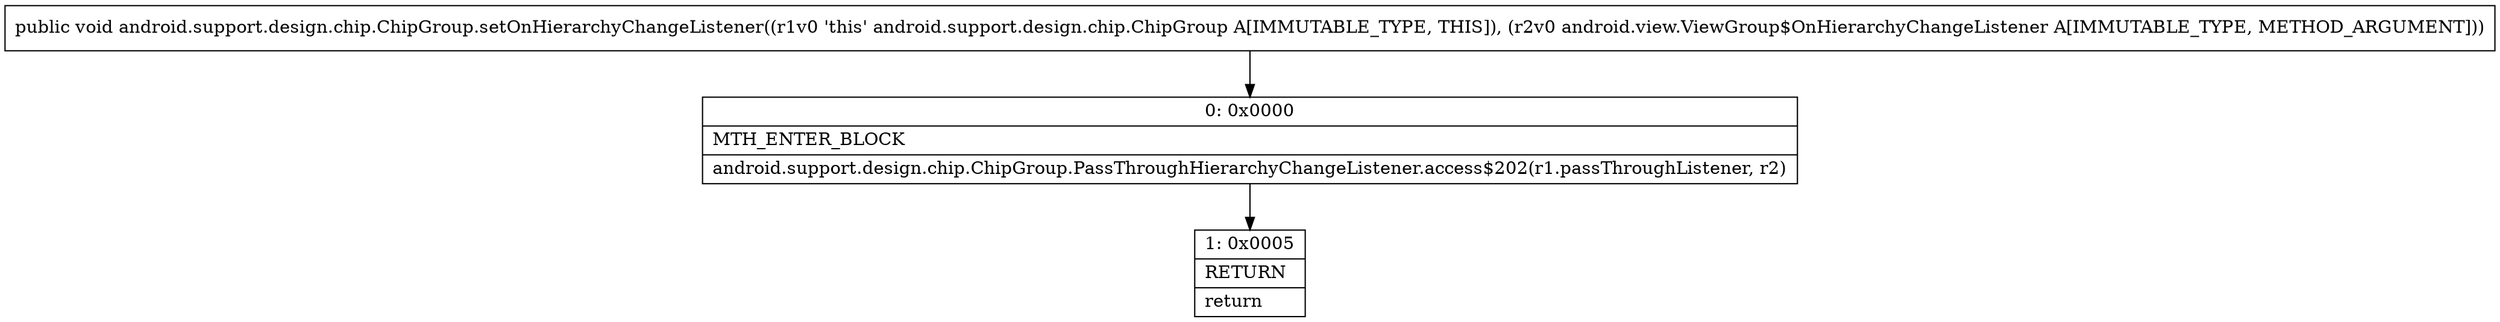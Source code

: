 digraph "CFG forandroid.support.design.chip.ChipGroup.setOnHierarchyChangeListener(Landroid\/view\/ViewGroup$OnHierarchyChangeListener;)V" {
Node_0 [shape=record,label="{0\:\ 0x0000|MTH_ENTER_BLOCK\l|android.support.design.chip.ChipGroup.PassThroughHierarchyChangeListener.access$202(r1.passThroughListener, r2)\l}"];
Node_1 [shape=record,label="{1\:\ 0x0005|RETURN\l|return\l}"];
MethodNode[shape=record,label="{public void android.support.design.chip.ChipGroup.setOnHierarchyChangeListener((r1v0 'this' android.support.design.chip.ChipGroup A[IMMUTABLE_TYPE, THIS]), (r2v0 android.view.ViewGroup$OnHierarchyChangeListener A[IMMUTABLE_TYPE, METHOD_ARGUMENT])) }"];
MethodNode -> Node_0;
Node_0 -> Node_1;
}

